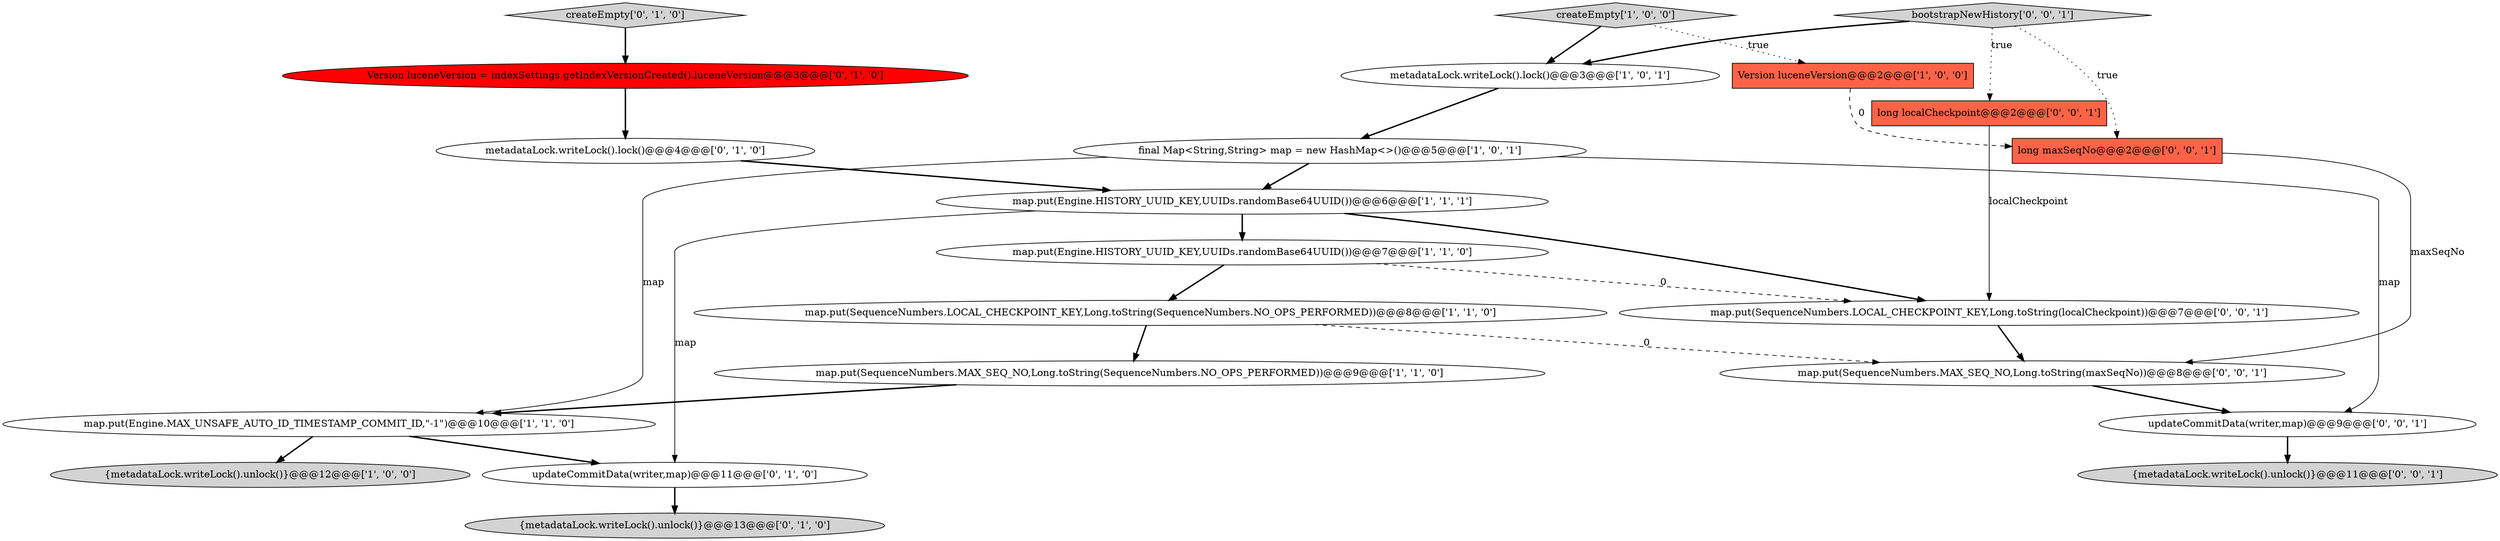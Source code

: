 digraph {
8 [style = filled, label = "map.put(Engine.HISTORY_UUID_KEY,UUIDs.randomBase64UUID())@@@7@@@['1', '1', '0']", fillcolor = white, shape = ellipse image = "AAA0AAABBB1BBB"];
13 [style = filled, label = "{metadataLock.writeLock().unlock()}@@@13@@@['0', '1', '0']", fillcolor = lightgray, shape = ellipse image = "AAA0AAABBB2BBB"];
10 [style = filled, label = "Version luceneVersion = indexSettings.getIndexVersionCreated().luceneVersion@@@3@@@['0', '1', '0']", fillcolor = red, shape = ellipse image = "AAA1AAABBB2BBB"];
3 [style = filled, label = "final Map<String,String> map = new HashMap<>()@@@5@@@['1', '0', '1']", fillcolor = white, shape = ellipse image = "AAA0AAABBB1BBB"];
12 [style = filled, label = "createEmpty['0', '1', '0']", fillcolor = lightgray, shape = diamond image = "AAA0AAABBB2BBB"];
20 [style = filled, label = "map.put(SequenceNumbers.LOCAL_CHECKPOINT_KEY,Long.toString(localCheckpoint))@@@7@@@['0', '0', '1']", fillcolor = white, shape = ellipse image = "AAA0AAABBB3BBB"];
9 [style = filled, label = "{metadataLock.writeLock().unlock()}@@@12@@@['1', '0', '0']", fillcolor = lightgray, shape = ellipse image = "AAA0AAABBB1BBB"];
11 [style = filled, label = "updateCommitData(writer,map)@@@11@@@['0', '1', '0']", fillcolor = white, shape = ellipse image = "AAA0AAABBB2BBB"];
19 [style = filled, label = "bootstrapNewHistory['0', '0', '1']", fillcolor = lightgray, shape = diamond image = "AAA0AAABBB3BBB"];
16 [style = filled, label = "long localCheckpoint@@@2@@@['0', '0', '1']", fillcolor = tomato, shape = box image = "AAA0AAABBB3BBB"];
15 [style = filled, label = "updateCommitData(writer,map)@@@9@@@['0', '0', '1']", fillcolor = white, shape = ellipse image = "AAA0AAABBB3BBB"];
21 [style = filled, label = "map.put(SequenceNumbers.MAX_SEQ_NO,Long.toString(maxSeqNo))@@@8@@@['0', '0', '1']", fillcolor = white, shape = ellipse image = "AAA0AAABBB3BBB"];
4 [style = filled, label = "map.put(Engine.HISTORY_UUID_KEY,UUIDs.randomBase64UUID())@@@6@@@['1', '1', '1']", fillcolor = white, shape = ellipse image = "AAA0AAABBB1BBB"];
18 [style = filled, label = "{metadataLock.writeLock().unlock()}@@@11@@@['0', '0', '1']", fillcolor = lightgray, shape = ellipse image = "AAA0AAABBB3BBB"];
14 [style = filled, label = "metadataLock.writeLock().lock()@@@4@@@['0', '1', '0']", fillcolor = white, shape = ellipse image = "AAA0AAABBB2BBB"];
1 [style = filled, label = "Version luceneVersion@@@2@@@['1', '0', '0']", fillcolor = tomato, shape = box image = "AAA1AAABBB1BBB"];
2 [style = filled, label = "map.put(SequenceNumbers.LOCAL_CHECKPOINT_KEY,Long.toString(SequenceNumbers.NO_OPS_PERFORMED))@@@8@@@['1', '1', '0']", fillcolor = white, shape = ellipse image = "AAA0AAABBB1BBB"];
17 [style = filled, label = "long maxSeqNo@@@2@@@['0', '0', '1']", fillcolor = tomato, shape = box image = "AAA0AAABBB3BBB"];
6 [style = filled, label = "map.put(Engine.MAX_UNSAFE_AUTO_ID_TIMESTAMP_COMMIT_ID,\"-1\")@@@10@@@['1', '1', '0']", fillcolor = white, shape = ellipse image = "AAA0AAABBB1BBB"];
7 [style = filled, label = "metadataLock.writeLock().lock()@@@3@@@['1', '0', '1']", fillcolor = white, shape = ellipse image = "AAA0AAABBB1BBB"];
5 [style = filled, label = "createEmpty['1', '0', '0']", fillcolor = lightgray, shape = diamond image = "AAA0AAABBB1BBB"];
0 [style = filled, label = "map.put(SequenceNumbers.MAX_SEQ_NO,Long.toString(SequenceNumbers.NO_OPS_PERFORMED))@@@9@@@['1', '1', '0']", fillcolor = white, shape = ellipse image = "AAA0AAABBB1BBB"];
16->20 [style = solid, label="localCheckpoint"];
10->14 [style = bold, label=""];
0->6 [style = bold, label=""];
19->17 [style = dotted, label="true"];
21->15 [style = bold, label=""];
5->1 [style = dotted, label="true"];
3->15 [style = solid, label="map"];
8->20 [style = dashed, label="0"];
3->6 [style = solid, label="map"];
17->21 [style = solid, label="maxSeqNo"];
4->11 [style = solid, label="map"];
3->4 [style = bold, label=""];
15->18 [style = bold, label=""];
7->3 [style = bold, label=""];
20->21 [style = bold, label=""];
2->0 [style = bold, label=""];
12->10 [style = bold, label=""];
1->17 [style = dashed, label="0"];
8->2 [style = bold, label=""];
2->21 [style = dashed, label="0"];
6->11 [style = bold, label=""];
11->13 [style = bold, label=""];
4->20 [style = bold, label=""];
19->16 [style = dotted, label="true"];
4->8 [style = bold, label=""];
5->7 [style = bold, label=""];
6->9 [style = bold, label=""];
19->7 [style = bold, label=""];
14->4 [style = bold, label=""];
}
